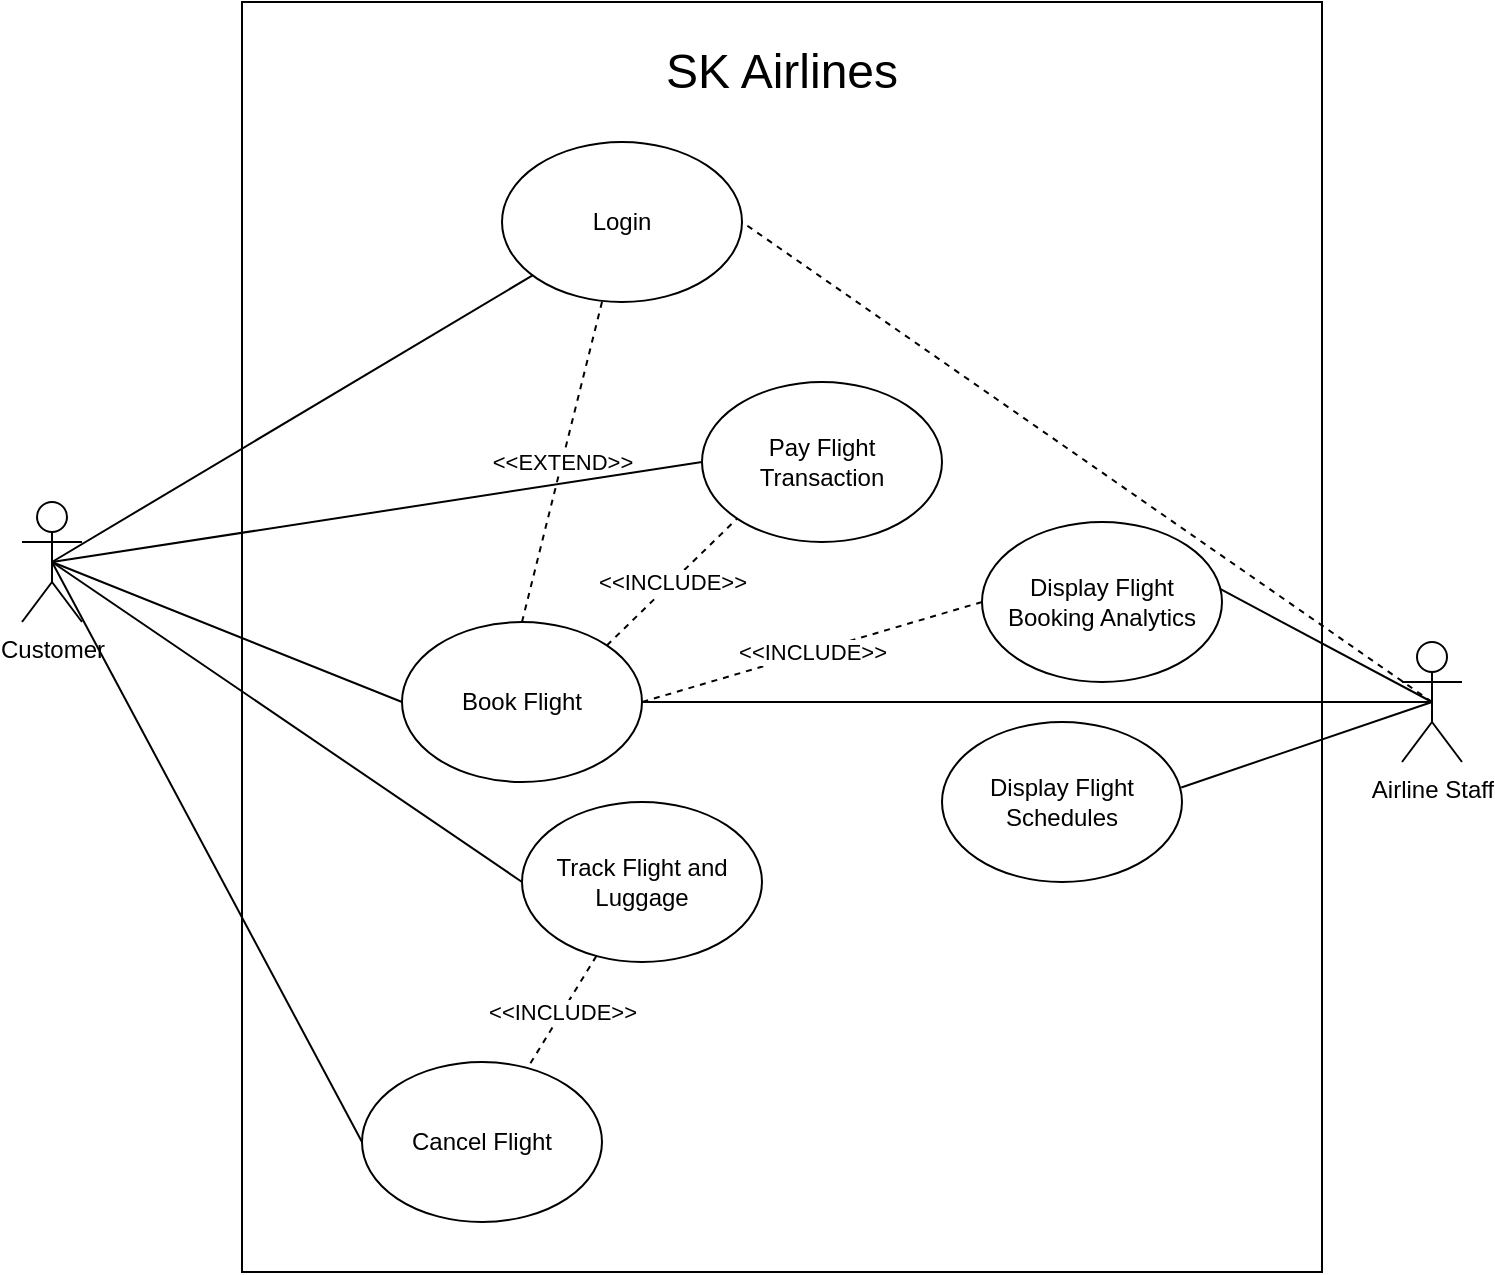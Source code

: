 <mxfile version="21.3.8" type="github">
  <diagram name="Page-1" id="8mqrGvHcFEWJXJVBc4Tt">
    <mxGraphModel dx="913" dy="502" grid="1" gridSize="10" guides="1" tooltips="1" connect="1" arrows="1" fold="1" page="1" pageScale="1" pageWidth="850" pageHeight="1100" math="0" shadow="0">
      <root>
        <mxCell id="0" />
        <mxCell id="1" parent="0" />
        <mxCell id="418GbzC-R1QBylqEbf2J-47" value="" style="rounded=0;whiteSpace=wrap;html=1;fontStyle=1" parent="1" vertex="1">
          <mxGeometry x="150" y="120" width="540" height="635" as="geometry" />
        </mxCell>
        <mxCell id="418GbzC-R1QBylqEbf2J-10" value="Login" style="ellipse;whiteSpace=wrap;html=1;" parent="1" vertex="1">
          <mxGeometry x="280" y="190" width="120" height="80" as="geometry" />
        </mxCell>
        <mxCell id="418GbzC-R1QBylqEbf2J-53" value="&amp;lt;&amp;lt;EXTEND&amp;gt;&amp;gt;" style="rounded=0;orthogonalLoop=1;jettySize=auto;html=1;exitX=0.5;exitY=0;exitDx=0;exitDy=0;endArrow=none;endFill=0;dashed=1;" parent="1" source="418GbzC-R1QBylqEbf2J-12" target="418GbzC-R1QBylqEbf2J-10" edge="1">
          <mxGeometry relative="1" as="geometry">
            <Array as="points" />
          </mxGeometry>
        </mxCell>
        <mxCell id="418GbzC-R1QBylqEbf2J-58" value="&amp;lt;&amp;lt;INCLUDE&amp;gt;&amp;gt;" style="rounded=0;orthogonalLoop=1;jettySize=auto;html=1;exitX=1;exitY=0;exitDx=0;exitDy=0;entryX=0;entryY=1;entryDx=0;entryDy=0;endArrow=none;endFill=0;dashed=1;" parent="1" source="418GbzC-R1QBylqEbf2J-12" target="418GbzC-R1QBylqEbf2J-15" edge="1">
          <mxGeometry relative="1" as="geometry" />
        </mxCell>
        <mxCell id="418GbzC-R1QBylqEbf2J-12" value="Book Flight" style="ellipse;whiteSpace=wrap;html=1;" parent="1" vertex="1">
          <mxGeometry x="230" y="430" width="120" height="80" as="geometry" />
        </mxCell>
        <mxCell id="418GbzC-R1QBylqEbf2J-57" value="&amp;lt;&amp;lt;INCLUDE&amp;gt;&amp;gt;" style="rounded=0;orthogonalLoop=1;jettySize=auto;html=1;dashed=1;endArrow=none;endFill=0;" parent="1" source="418GbzC-R1QBylqEbf2J-14" target="418GbzC-R1QBylqEbf2J-16" edge="1">
          <mxGeometry relative="1" as="geometry" />
        </mxCell>
        <mxCell id="418GbzC-R1QBylqEbf2J-14" value="Track Flight and Luggage" style="ellipse;whiteSpace=wrap;html=1;" parent="1" vertex="1">
          <mxGeometry x="290" y="520" width="120" height="80" as="geometry" />
        </mxCell>
        <mxCell id="418GbzC-R1QBylqEbf2J-15" value="Pay Flight Transaction" style="ellipse;whiteSpace=wrap;html=1;" parent="1" vertex="1">
          <mxGeometry x="380" y="310" width="120" height="80" as="geometry" />
        </mxCell>
        <mxCell id="418GbzC-R1QBylqEbf2J-16" value="Cancel Flight" style="ellipse;whiteSpace=wrap;html=1;" parent="1" vertex="1">
          <mxGeometry x="210" y="650" width="120" height="80" as="geometry" />
        </mxCell>
        <mxCell id="VLLXVvnrKsTB2bh9_lFk-1" value="&amp;lt;&amp;lt;INCLUDE&amp;gt;&amp;gt;" style="rounded=0;orthogonalLoop=1;jettySize=auto;html=1;exitX=0;exitY=0.5;exitDx=0;exitDy=0;entryX=1;entryY=0.5;entryDx=0;entryDy=0;endArrow=none;endFill=0;dashed=1;" edge="1" parent="1" source="418GbzC-R1QBylqEbf2J-19" target="418GbzC-R1QBylqEbf2J-12">
          <mxGeometry relative="1" as="geometry" />
        </mxCell>
        <mxCell id="418GbzC-R1QBylqEbf2J-19" value="Display Flight Booking Analytics" style="ellipse;whiteSpace=wrap;html=1;" parent="1" vertex="1">
          <mxGeometry x="520" y="380" width="120" height="80" as="geometry" />
        </mxCell>
        <mxCell id="418GbzC-R1QBylqEbf2J-20" value="Display Flight Schedules" style="ellipse;whiteSpace=wrap;html=1;" parent="1" vertex="1">
          <mxGeometry x="500" y="480" width="120" height="80" as="geometry" />
        </mxCell>
        <mxCell id="418GbzC-R1QBylqEbf2J-36" style="rounded=0;orthogonalLoop=1;jettySize=auto;html=1;exitX=0.5;exitY=0.5;exitDx=0;exitDy=0;exitPerimeter=0;entryX=0;entryY=0.5;entryDx=0;entryDy=0;endArrow=none;endFill=0;" parent="1" source="418GbzC-R1QBylqEbf2J-21" target="418GbzC-R1QBylqEbf2J-16" edge="1">
          <mxGeometry relative="1" as="geometry" />
        </mxCell>
        <mxCell id="418GbzC-R1QBylqEbf2J-37" style="rounded=0;orthogonalLoop=1;jettySize=auto;html=1;exitX=0.5;exitY=0.5;exitDx=0;exitDy=0;exitPerimeter=0;endArrow=none;endFill=0;" parent="1" source="418GbzC-R1QBylqEbf2J-21" target="418GbzC-R1QBylqEbf2J-10" edge="1">
          <mxGeometry relative="1" as="geometry" />
        </mxCell>
        <mxCell id="418GbzC-R1QBylqEbf2J-38" style="rounded=0;orthogonalLoop=1;jettySize=auto;html=1;exitX=0.5;exitY=0.5;exitDx=0;exitDy=0;exitPerimeter=0;entryX=0;entryY=0.5;entryDx=0;entryDy=0;endArrow=none;endFill=0;" parent="1" source="418GbzC-R1QBylqEbf2J-21" target="418GbzC-R1QBylqEbf2J-15" edge="1">
          <mxGeometry relative="1" as="geometry" />
        </mxCell>
        <mxCell id="418GbzC-R1QBylqEbf2J-39" style="rounded=0;orthogonalLoop=1;jettySize=auto;html=1;exitX=0.5;exitY=0.5;exitDx=0;exitDy=0;exitPerimeter=0;entryX=0;entryY=0.5;entryDx=0;entryDy=0;endArrow=none;endFill=0;" parent="1" source="418GbzC-R1QBylqEbf2J-21" target="418GbzC-R1QBylqEbf2J-14" edge="1">
          <mxGeometry relative="1" as="geometry" />
        </mxCell>
        <mxCell id="418GbzC-R1QBylqEbf2J-40" style="rounded=0;orthogonalLoop=1;jettySize=auto;html=1;exitX=0.5;exitY=0.5;exitDx=0;exitDy=0;exitPerimeter=0;entryX=0;entryY=0.5;entryDx=0;entryDy=0;strokeColor=default;endArrow=none;endFill=0;" parent="1" source="418GbzC-R1QBylqEbf2J-21" target="418GbzC-R1QBylqEbf2J-12" edge="1">
          <mxGeometry relative="1" as="geometry" />
        </mxCell>
        <mxCell id="418GbzC-R1QBylqEbf2J-21" value="Customer" style="shape=umlActor;verticalLabelPosition=bottom;verticalAlign=top;html=1;outlineConnect=0;" parent="1" vertex="1">
          <mxGeometry x="40" y="370" width="30" height="60" as="geometry" />
        </mxCell>
        <mxCell id="418GbzC-R1QBylqEbf2J-42" style="rounded=0;orthogonalLoop=1;jettySize=auto;html=1;exitX=0.5;exitY=0.5;exitDx=0;exitDy=0;exitPerimeter=0;entryX=0.994;entryY=0.42;entryDx=0;entryDy=0;entryPerimeter=0;endArrow=none;endFill=0;" parent="1" source="418GbzC-R1QBylqEbf2J-41" target="418GbzC-R1QBylqEbf2J-19" edge="1">
          <mxGeometry relative="1" as="geometry" />
        </mxCell>
        <mxCell id="418GbzC-R1QBylqEbf2J-43" style="rounded=0;orthogonalLoop=1;jettySize=auto;html=1;exitX=0.5;exitY=0.5;exitDx=0;exitDy=0;exitPerimeter=0;entryX=0.997;entryY=0.409;entryDx=0;entryDy=0;entryPerimeter=0;endArrow=none;endFill=0;" parent="1" source="418GbzC-R1QBylqEbf2J-41" target="418GbzC-R1QBylqEbf2J-20" edge="1">
          <mxGeometry relative="1" as="geometry" />
        </mxCell>
        <mxCell id="418GbzC-R1QBylqEbf2J-56" style="rounded=0;orthogonalLoop=1;jettySize=auto;html=1;exitX=0.5;exitY=0.5;exitDx=0;exitDy=0;exitPerimeter=0;entryX=1;entryY=0.5;entryDx=0;entryDy=0;endArrow=none;endFill=0;" parent="1" source="418GbzC-R1QBylqEbf2J-41" target="418GbzC-R1QBylqEbf2J-12" edge="1">
          <mxGeometry relative="1" as="geometry" />
        </mxCell>
        <mxCell id="VLLXVvnrKsTB2bh9_lFk-2" style="rounded=0;orthogonalLoop=1;jettySize=auto;html=1;exitX=0.5;exitY=0.5;exitDx=0;exitDy=0;exitPerimeter=0;entryX=1;entryY=0.5;entryDx=0;entryDy=0;endArrow=none;endFill=0;dashed=1;" edge="1" parent="1" source="418GbzC-R1QBylqEbf2J-41" target="418GbzC-R1QBylqEbf2J-10">
          <mxGeometry relative="1" as="geometry" />
        </mxCell>
        <mxCell id="418GbzC-R1QBylqEbf2J-41" value="Airline Staff" style="shape=umlActor;verticalLabelPosition=bottom;verticalAlign=top;html=1;outlineConnect=0;" parent="1" vertex="1">
          <mxGeometry x="730" y="440" width="30" height="60" as="geometry" />
        </mxCell>
        <mxCell id="418GbzC-R1QBylqEbf2J-48" value="&lt;font style=&quot;font-size: 24px;&quot;&gt;SK Airlines&lt;/font&gt;" style="text;html=1;strokeColor=none;fillColor=none;align=center;verticalAlign=middle;whiteSpace=wrap;rounded=0;" parent="1" vertex="1">
          <mxGeometry x="355" y="140" width="130" height="30" as="geometry" />
        </mxCell>
      </root>
    </mxGraphModel>
  </diagram>
</mxfile>

